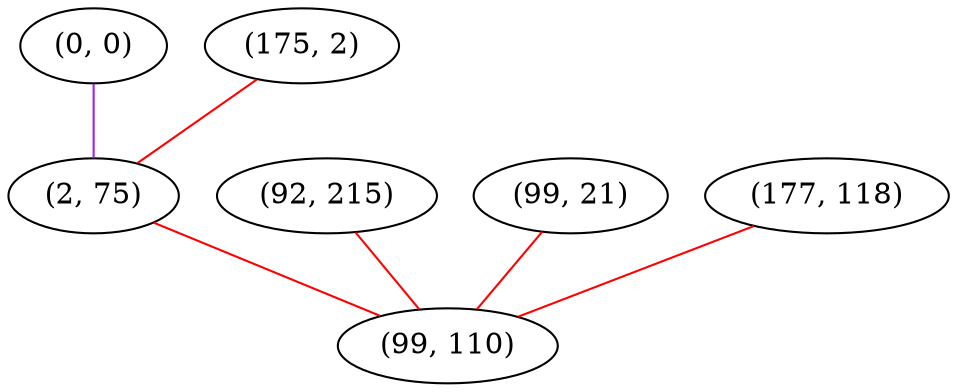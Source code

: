 graph "" {
"(0, 0)";
"(175, 2)";
"(92, 215)";
"(2, 75)";
"(99, 21)";
"(177, 118)";
"(99, 110)";
"(0, 0)" -- "(2, 75)"  [color=purple, key=0, weight=4];
"(175, 2)" -- "(2, 75)"  [color=red, key=0, weight=1];
"(92, 215)" -- "(99, 110)"  [color=red, key=0, weight=1];
"(2, 75)" -- "(99, 110)"  [color=red, key=0, weight=1];
"(99, 21)" -- "(99, 110)"  [color=red, key=0, weight=1];
"(177, 118)" -- "(99, 110)"  [color=red, key=0, weight=1];
}
